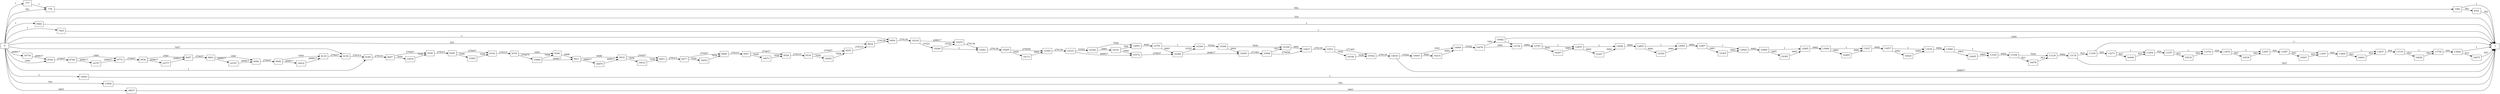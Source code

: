 digraph {
	graph [rankdir=LR]
	node [shape=rectangle]
	777 -> 778 [label=1]
	778 -> 1982 [label=582]
	1982 -> 1 [label=1]
	1982 -> 8701 [label=581]
	5944 -> 1 [label=1]
	7925 -> 1 [label=1]
	8701 -> 1 [label=581]
	8709 -> 8748 [label=270657]
	8748 -> 8772 [label=1840]
	8748 -> 16757 [label=268817]
	8772 -> 9036 [label=270657]
	9036 -> 9057 [label=1840]
	9036 -> 16777 [label=268817]
	9057 -> 9063 [label=270657]
	9063 -> 9084 [label=1840]
	9063 -> 16797 [label=268817]
	9084 -> 9099 [label=270657]
	9099 -> 9135 [label=1840]
	9099 -> 16832 [label=268817]
	9135 -> 9159 [label=270657]
	9159 -> 9180 [label=278314]
	9180 -> 9207 [label=278315]
	9207 -> 9228 [label=270657]
	9207 -> 15970 [label=7658]
	9228 -> 9294 [label=278315]
	9294 -> 9318 [label=270657]
	9294 -> 15993 [label=7658]
	9318 -> 9378 [label=278315]
	9378 -> 9399 [label=1840]
	9378 -> 15999 [label=276475]
	9399 -> 9411 [label=9498]
	9411 -> 9432 [label=9498]
	9411 -> 16878 [label=268817]
	9432 -> 9453 [label=270657]
	9432 -> 16033 [label=7658]
	9453 -> 9477 [label=278315]
	9477 -> 9498 [label=270657]
	9477 -> 16053 [label=7658]
	9498 -> 9507 [label=278315]
	9507 -> 9528 [label=270657]
	9507 -> 16073 [label=7658]
	9528 -> 9534 [label=278315]
	9534 -> 9555 [label=270657]
	9534 -> 16093 [label=7658]
	9555 -> 9834 [label=278315]
	9834 -> 9950 [label=279138]
	9950 -> 10234 [label=279139]
	10234 -> 10240 [label=10322]
	10234 -> 10255 [label=268817]
	10240 -> 10255 [label=10321]
	10240 -> 10261 [label=1]
	10255 -> 10261 [label=279138]
	10261 -> 10285 [label=279139]
	10285 -> 10306 [label=270658]
	10285 -> 16113 [label=8481]
	10306 -> 10333 [label=279139]
	10333 -> 10340 [label=10322]
	10333 -> 10372 [label=268817]
	10340 -> 10351 [label=2664]
	10340 -> 12693 [label=7658]
	10351 -> 10372 [label=1840]
	10351 -> 12693 [label=824]
	10372 -> 10384 [label=270657]
	10384 -> 10390 [label=10321]
	10384 -> 10405 [label=268817]
	10390 -> 10399 [label=10322]
	10399 -> 10405 [label=2664]
	10399 -> 16168 [label=7658]
	10405 -> 10406 [label=271481]
	10406 -> 10427 [label=270658]
	10406 -> 16168 [label=823]
	10427 -> 10521 [label=279139]
	10521 -> 10542 [label=271481]
	10521 -> 16194 [label=7658]
	10542 -> 10630 [label=279139]
	10630 -> 1 [label=268817]
	10630 -> 10645 [label=10322]
	10645 -> 10666 [label=1841]
	10645 -> 16214 [label=8481]
	10666 -> 10676 [label=10322]
	10676 -> 10682 [label=1841]
	10676 -> 12736 [label=8481]
	10682 -> 1 [label=1840]
	10682 -> 12736 [label=1]
	12663 -> 1 [label=1]
	12693 -> 12701 [label=8482]
	12701 -> 10390 [label=1]
	12701 -> 10384 [label=8481]
	12736 -> 12781 [label=8482]
	12781 -> 12835 [label=1]
	12781 -> 16287 [label=8481]
	12835 -> 12856 [label=1]
	12835 -> 16307 [label=8481]
	12856 -> 12865 [label=8482]
	12865 -> 12904 [label=1]
	12865 -> 16345 [label=8481]
	12904 -> 12907 [label=8482]
	12907 -> 12928 [label=1]
	12907 -> 16365 [label=8481]
	12928 -> 12964 [label=8482]
	12964 -> 12985 [label=1]
	12964 -> 16385 [label=8481]
	12985 -> 13006 [label=8482]
	13006 -> 13027 [label=1]
	13006 -> 16405 [label=8481]
	13027 -> 13057 [label=8482]
	13057 -> 13078 [label=1]
	13057 -> 16425 [label=8481]
	13078 -> 13084 [label=8482]
	13084 -> 13105 [label=1]
	13084 -> 16445 [label=8481]
	13105 -> 13108 [label=8482]
	13108 -> 13129 [label=7659]
	13108 -> 16478 [label=823]
	13129 -> 13178 [label=8482]
	13178 -> 1 [label=7657]
	13178 -> 13199 [label=825]
	13199 -> 1 [label=1]
	13199 -> 13273 [label=824]
	13273 -> 13294 [label=1]
	13273 -> 16498 [label=823]
	13294 -> 13357 [label=824]
	13357 -> 13378 [label=1]
	13357 -> 16518 [label=823]
	13378 -> 13476 [label=824]
	13476 -> 13497 [label=1]
	13476 -> 16538 [label=823]
	13497 -> 13567 [label=824]
	13567 -> 13597 [label=1]
	13567 -> 16567 [label=823]
	13597 -> 13600 [label=824]
	13600 -> 13637 [label=1]
	13600 -> 16603 [label=823]
	13637 -> 13735 [label=824]
	13735 -> 13759 [label=1]
	13735 -> 16626 [label=823]
	13759 -> 13804 [label=824]
	13804 -> 1 [label=1]
	13804 -> 16675 [label=823]
	15950 -> 1 [label=765]
	15970 -> 9228 [label=7658]
	15993 -> 9318 [label=7658]
	15999 -> 9399 [label=7658]
	15999 -> 9411 [label=268817]
	16033 -> 9453 [label=7658]
	16053 -> 9498 [label=7658]
	16073 -> 9528 [label=7658]
	16093 -> 9555 [label=7658]
	16113 -> 10306 [label=8481]
	16168 -> 10427 [label=8481]
	16194 -> 10542 [label=7658]
	16214 -> 10666 [label=8481]
	16287 -> 12835 [label=8481]
	16307 -> 12856 [label=8481]
	16345 -> 12904 [label=8481]
	16365 -> 12928 [label=8481]
	16385 -> 12985 [label=8481]
	16405 -> 13027 [label=8481]
	16425 -> 13078 [label=8481]
	16445 -> 13105 [label=8481]
	16478 -> 13129 [label=823]
	16498 -> 13294 [label=823]
	16518 -> 13378 [label=823]
	16538 -> 13497 [label=823]
	16567 -> 13597 [label=823]
	16603 -> 13637 [label=823]
	16626 -> 13759 [label=823]
	16675 -> 1 [label=823]
	16734 -> 8709 [label=268817]
	16757 -> 8772 [label=268817]
	16777 -> 9057 [label=268817]
	16797 -> 9084 [label=268817]
	16832 -> 9135 [label=268817]
	16878 -> 9432 [label=268817]
	18937 -> 1 [label=2663]
	0 -> 778 [label=581]
	0 -> 9950 [label=1]
	0 -> 9159 [label=7657]
	0 -> 9834 [label=823]
	0 -> 9180 [label=1]
	0 -> 777 [label=1]
	0 -> 1 [label=324]
	0 -> 5944 [label=1]
	0 -> 7925 [label=1]
	0 -> 8709 [label=1840]
	0 -> 12663 [label=1]
	0 -> 15950 [label=765]
	0 -> 16734 [label=268817]
	0 -> 18937 [label=2663]
}
